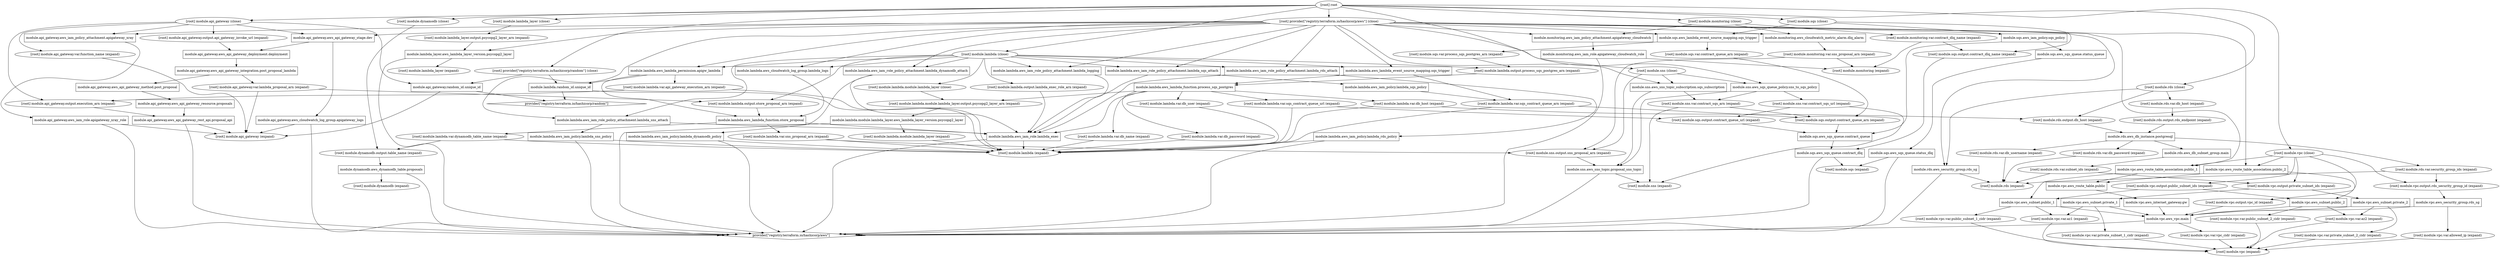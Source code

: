 digraph {
	compound = "true"
	newrank = "true"
	subgraph "root" {
		"[root] module.api_gateway.aws_api_gateway_deployment.deployment (expand)" [label = "module.api_gateway.aws_api_gateway_deployment.deployment", shape = "box"]
		"[root] module.api_gateway.aws_api_gateway_integration.post_proposal_lambda (expand)" [label = "module.api_gateway.aws_api_gateway_integration.post_proposal_lambda", shape = "box"]
		"[root] module.api_gateway.aws_api_gateway_method.post_proposal (expand)" [label = "module.api_gateway.aws_api_gateway_method.post_proposal", shape = "box"]
		"[root] module.api_gateway.aws_api_gateway_resource.proposals (expand)" [label = "module.api_gateway.aws_api_gateway_resource.proposals", shape = "box"]
		"[root] module.api_gateway.aws_api_gateway_rest_api.proposal_api (expand)" [label = "module.api_gateway.aws_api_gateway_rest_api.proposal_api", shape = "box"]
		"[root] module.api_gateway.aws_api_gateway_stage.dev (expand)" [label = "module.api_gateway.aws_api_gateway_stage.dev", shape = "box"]
		"[root] module.api_gateway.aws_cloudwatch_log_group.apigateway_logs (expand)" [label = "module.api_gateway.aws_cloudwatch_log_group.apigateway_logs", shape = "box"]
		"[root] module.api_gateway.aws_iam_policy_attachment.apigateway_xray (expand)" [label = "module.api_gateway.aws_iam_policy_attachment.apigateway_xray", shape = "box"]
		"[root] module.api_gateway.aws_iam_role.apigateway_xray_role (expand)" [label = "module.api_gateway.aws_iam_role.apigateway_xray_role", shape = "box"]
		"[root] module.api_gateway.random_id.unique_id (expand)" [label = "module.api_gateway.random_id.unique_id", shape = "box"]
		"[root] module.dynamodb.aws_dynamodb_table.proposals (expand)" [label = "module.dynamodb.aws_dynamodb_table.proposals", shape = "box"]
		"[root] module.lambda.aws_cloudwatch_log_group.lambda_logs (expand)" [label = "module.lambda.aws_cloudwatch_log_group.lambda_logs", shape = "box"]
		"[root] module.lambda.aws_iam_policy.lambda_dynamodb_policy (expand)" [label = "module.lambda.aws_iam_policy.lambda_dynamodb_policy", shape = "box"]
		"[root] module.lambda.aws_iam_policy.lambda_rds_policy (expand)" [label = "module.lambda.aws_iam_policy.lambda_rds_policy", shape = "box"]
		"[root] module.lambda.aws_iam_policy.lambda_sns_policy (expand)" [label = "module.lambda.aws_iam_policy.lambda_sns_policy", shape = "box"]
		"[root] module.lambda.aws_iam_policy.lambda_sqs_policy (expand)" [label = "module.lambda.aws_iam_policy.lambda_sqs_policy", shape = "box"]
		"[root] module.lambda.aws_iam_role.lambda_exec (expand)" [label = "module.lambda.aws_iam_role.lambda_exec", shape = "box"]
		"[root] module.lambda.aws_iam_role_policy_attachment.lambda_dynamodb_attach (expand)" [label = "module.lambda.aws_iam_role_policy_attachment.lambda_dynamodb_attach", shape = "box"]
		"[root] module.lambda.aws_iam_role_policy_attachment.lambda_logging (expand)" [label = "module.lambda.aws_iam_role_policy_attachment.lambda_logging", shape = "box"]
		"[root] module.lambda.aws_iam_role_policy_attachment.lambda_rds_attach (expand)" [label = "module.lambda.aws_iam_role_policy_attachment.lambda_rds_attach", shape = "box"]
		"[root] module.lambda.aws_iam_role_policy_attachment.lambda_sns_attach (expand)" [label = "module.lambda.aws_iam_role_policy_attachment.lambda_sns_attach", shape = "box"]
		"[root] module.lambda.aws_iam_role_policy_attachment.lambda_sqs_attach (expand)" [label = "module.lambda.aws_iam_role_policy_attachment.lambda_sqs_attach", shape = "box"]
		"[root] module.lambda.aws_lambda_event_source_mapping.sqs_trigger (expand)" [label = "module.lambda.aws_lambda_event_source_mapping.sqs_trigger", shape = "box"]
		"[root] module.lambda.aws_lambda_function.process_sqs_postgres (expand)" [label = "module.lambda.aws_lambda_function.process_sqs_postgres", shape = "box"]
		"[root] module.lambda.aws_lambda_function.store_proposal (expand)" [label = "module.lambda.aws_lambda_function.store_proposal", shape = "box"]
		"[root] module.lambda.aws_lambda_permission.apigw_lambda (expand)" [label = "module.lambda.aws_lambda_permission.apigw_lambda", shape = "box"]
		"[root] module.lambda.module.lambda_layer.aws_lambda_layer_version.psycopg2_layer (expand)" [label = "module.lambda.module.lambda_layer.aws_lambda_layer_version.psycopg2_layer", shape = "box"]
		"[root] module.lambda.random_id.unique_id (expand)" [label = "module.lambda.random_id.unique_id", shape = "box"]
		"[root] module.lambda_layer.aws_lambda_layer_version.psycopg2_layer (expand)" [label = "module.lambda_layer.aws_lambda_layer_version.psycopg2_layer", shape = "box"]
		"[root] module.monitoring.aws_cloudwatch_metric_alarm.dlq_alarm (expand)" [label = "module.monitoring.aws_cloudwatch_metric_alarm.dlq_alarm", shape = "box"]
		"[root] module.monitoring.aws_iam_policy_attachment.apigateway_cloudwatch (expand)" [label = "module.monitoring.aws_iam_policy_attachment.apigateway_cloudwatch", shape = "box"]
		"[root] module.monitoring.aws_iam_role.apigateway_cloudwatch_role (expand)" [label = "module.monitoring.aws_iam_role.apigateway_cloudwatch_role", shape = "box"]
		"[root] module.rds.aws_db_instance.postgresql (expand)" [label = "module.rds.aws_db_instance.postgresql", shape = "box"]
		"[root] module.rds.aws_db_subnet_group.main (expand)" [label = "module.rds.aws_db_subnet_group.main", shape = "box"]
		"[root] module.rds.aws_security_group.rds_sg (expand)" [label = "module.rds.aws_security_group.rds_sg", shape = "box"]
		"[root] module.sns.aws_sns_topic.proposal_sns_topic (expand)" [label = "module.sns.aws_sns_topic.proposal_sns_topic", shape = "box"]
		"[root] module.sns.aws_sns_topic_subscription.sqs_subscription (expand)" [label = "module.sns.aws_sns_topic_subscription.sqs_subscription", shape = "box"]
		"[root] module.sns.aws_sqs_queue_policy.sns_to_sqs_policy (expand)" [label = "module.sns.aws_sqs_queue_policy.sns_to_sqs_policy", shape = "box"]
		"[root] module.sqs.aws_iam_policy.sqs_policy (expand)" [label = "module.sqs.aws_iam_policy.sqs_policy", shape = "box"]
		"[root] module.sqs.aws_lambda_event_source_mapping.sqs_trigger (expand)" [label = "module.sqs.aws_lambda_event_source_mapping.sqs_trigger", shape = "box"]
		"[root] module.sqs.aws_sqs_queue.contract_dlq (expand)" [label = "module.sqs.aws_sqs_queue.contract_dlq", shape = "box"]
		"[root] module.sqs.aws_sqs_queue.contract_queue (expand)" [label = "module.sqs.aws_sqs_queue.contract_queue", shape = "box"]
		"[root] module.sqs.aws_sqs_queue.status_dlq (expand)" [label = "module.sqs.aws_sqs_queue.status_dlq", shape = "box"]
		"[root] module.sqs.aws_sqs_queue.status_queue (expand)" [label = "module.sqs.aws_sqs_queue.status_queue", shape = "box"]
		"[root] module.vpc.aws_internet_gateway.gw (expand)" [label = "module.vpc.aws_internet_gateway.gw", shape = "box"]
		"[root] module.vpc.aws_route_table.public (expand)" [label = "module.vpc.aws_route_table.public", shape = "box"]
		"[root] module.vpc.aws_route_table_association.public_1 (expand)" [label = "module.vpc.aws_route_table_association.public_1", shape = "box"]
		"[root] module.vpc.aws_route_table_association.public_2 (expand)" [label = "module.vpc.aws_route_table_association.public_2", shape = "box"]
		"[root] module.vpc.aws_security_group.rds_sg (expand)" [label = "module.vpc.aws_security_group.rds_sg", shape = "box"]
		"[root] module.vpc.aws_subnet.private_1 (expand)" [label = "module.vpc.aws_subnet.private_1", shape = "box"]
		"[root] module.vpc.aws_subnet.private_2 (expand)" [label = "module.vpc.aws_subnet.private_2", shape = "box"]
		"[root] module.vpc.aws_subnet.public_1 (expand)" [label = "module.vpc.aws_subnet.public_1", shape = "box"]
		"[root] module.vpc.aws_subnet.public_2 (expand)" [label = "module.vpc.aws_subnet.public_2", shape = "box"]
		"[root] module.vpc.aws_vpc.main (expand)" [label = "module.vpc.aws_vpc.main", shape = "box"]
		"[root] provider[\"registry.terraform.io/hashicorp/aws\"]" [label = "provider[\"registry.terraform.io/hashicorp/aws\"]", shape = "diamond"]
		"[root] provider[\"registry.terraform.io/hashicorp/random\"]" [label = "provider[\"registry.terraform.io/hashicorp/random\"]", shape = "diamond"]
		"[root] module.api_gateway (close)" -> "[root] module.api_gateway.aws_api_gateway_stage.dev (expand)"
		"[root] module.api_gateway (close)" -> "[root] module.api_gateway.aws_iam_policy_attachment.apigateway_xray (expand)"
		"[root] module.api_gateway (close)" -> "[root] module.api_gateway.output.api_gateway_invoke_url (expand)"
		"[root] module.api_gateway (close)" -> "[root] module.api_gateway.output.execution_arn (expand)"
		"[root] module.api_gateway (close)" -> "[root] module.api_gateway.random_id.unique_id (expand)"
		"[root] module.api_gateway (close)" -> "[root] module.api_gateway.var.function_name (expand)"
		"[root] module.api_gateway.aws_api_gateway_deployment.deployment (expand)" -> "[root] module.api_gateway.aws_api_gateway_integration.post_proposal_lambda (expand)"
		"[root] module.api_gateway.aws_api_gateway_integration.post_proposal_lambda (expand)" -> "[root] module.api_gateway.aws_api_gateway_method.post_proposal (expand)"
		"[root] module.api_gateway.aws_api_gateway_integration.post_proposal_lambda (expand)" -> "[root] module.api_gateway.var.lambda_proposal_arn (expand)"
		"[root] module.api_gateway.aws_api_gateway_method.post_proposal (expand)" -> "[root] module.api_gateway.aws_api_gateway_resource.proposals (expand)"
		"[root] module.api_gateway.aws_api_gateway_resource.proposals (expand)" -> "[root] module.api_gateway.aws_api_gateway_rest_api.proposal_api (expand)"
		"[root] module.api_gateway.aws_api_gateway_rest_api.proposal_api (expand)" -> "[root] module.api_gateway (expand)"
		"[root] module.api_gateway.aws_api_gateway_rest_api.proposal_api (expand)" -> "[root] provider[\"registry.terraform.io/hashicorp/aws\"]"
		"[root] module.api_gateway.aws_api_gateway_stage.dev (expand)" -> "[root] module.api_gateway.aws_api_gateway_deployment.deployment (expand)"
		"[root] module.api_gateway.aws_api_gateway_stage.dev (expand)" -> "[root] module.api_gateway.aws_cloudwatch_log_group.apigateway_logs (expand)"
		"[root] module.api_gateway.aws_cloudwatch_log_group.apigateway_logs (expand)" -> "[root] module.api_gateway (expand)"
		"[root] module.api_gateway.aws_cloudwatch_log_group.apigateway_logs (expand)" -> "[root] provider[\"registry.terraform.io/hashicorp/aws\"]"
		"[root] module.api_gateway.aws_iam_policy_attachment.apigateway_xray (expand)" -> "[root] module.api_gateway.aws_iam_role.apigateway_xray_role (expand)"
		"[root] module.api_gateway.aws_iam_role.apigateway_xray_role (expand)" -> "[root] module.api_gateway (expand)"
		"[root] module.api_gateway.aws_iam_role.apigateway_xray_role (expand)" -> "[root] provider[\"registry.terraform.io/hashicorp/aws\"]"
		"[root] module.api_gateway.output.api_gateway_invoke_url (expand)" -> "[root] module.api_gateway.aws_api_gateway_deployment.deployment (expand)"
		"[root] module.api_gateway.output.execution_arn (expand)" -> "[root] module.api_gateway.aws_api_gateway_rest_api.proposal_api (expand)"
		"[root] module.api_gateway.random_id.unique_id (expand)" -> "[root] module.api_gateway (expand)"
		"[root] module.api_gateway.random_id.unique_id (expand)" -> "[root] provider[\"registry.terraform.io/hashicorp/random\"]"
		"[root] module.api_gateway.var.function_name (expand)" -> "[root] module.api_gateway (expand)"
		"[root] module.api_gateway.var.lambda_proposal_arn (expand)" -> "[root] module.api_gateway (expand)"
		"[root] module.api_gateway.var.lambda_proposal_arn (expand)" -> "[root] module.lambda.output.store_proposal_arn (expand)"
		"[root] module.dynamodb (close)" -> "[root] module.dynamodb.output.table_name (expand)"
		"[root] module.dynamodb.aws_dynamodb_table.proposals (expand)" -> "[root] module.dynamodb (expand)"
		"[root] module.dynamodb.aws_dynamodb_table.proposals (expand)" -> "[root] provider[\"registry.terraform.io/hashicorp/aws\"]"
		"[root] module.dynamodb.output.table_name (expand)" -> "[root] module.dynamodb.aws_dynamodb_table.proposals (expand)"
		"[root] module.lambda (close)" -> "[root] module.lambda.aws_cloudwatch_log_group.lambda_logs (expand)"
		"[root] module.lambda (close)" -> "[root] module.lambda.aws_iam_role_policy_attachment.lambda_dynamodb_attach (expand)"
		"[root] module.lambda (close)" -> "[root] module.lambda.aws_iam_role_policy_attachment.lambda_logging (expand)"
		"[root] module.lambda (close)" -> "[root] module.lambda.aws_iam_role_policy_attachment.lambda_rds_attach (expand)"
		"[root] module.lambda (close)" -> "[root] module.lambda.aws_iam_role_policy_attachment.lambda_sns_attach (expand)"
		"[root] module.lambda (close)" -> "[root] module.lambda.aws_iam_role_policy_attachment.lambda_sqs_attach (expand)"
		"[root] module.lambda (close)" -> "[root] module.lambda.aws_lambda_event_source_mapping.sqs_trigger (expand)"
		"[root] module.lambda (close)" -> "[root] module.lambda.aws_lambda_permission.apigw_lambda (expand)"
		"[root] module.lambda (close)" -> "[root] module.lambda.module.lambda_layer (close)"
		"[root] module.lambda (close)" -> "[root] module.lambda.output.lambda_exec_role_arn (expand)"
		"[root] module.lambda (close)" -> "[root] module.lambda.output.process_sqs_postgres_arn (expand)"
		"[root] module.lambda (close)" -> "[root] module.lambda.output.store_proposal_arn (expand)"
		"[root] module.lambda.aws_cloudwatch_log_group.lambda_logs (expand)" -> "[root] module.lambda.aws_lambda_function.store_proposal (expand)"
		"[root] module.lambda.aws_iam_policy.lambda_dynamodb_policy (expand)" -> "[root] module.lambda (expand)"
		"[root] module.lambda.aws_iam_policy.lambda_dynamodb_policy (expand)" -> "[root] provider[\"registry.terraform.io/hashicorp/aws\"]"
		"[root] module.lambda.aws_iam_policy.lambda_rds_policy (expand)" -> "[root] module.lambda (expand)"
		"[root] module.lambda.aws_iam_policy.lambda_rds_policy (expand)" -> "[root] provider[\"registry.terraform.io/hashicorp/aws\"]"
		"[root] module.lambda.aws_iam_policy.lambda_sns_policy (expand)" -> "[root] module.lambda (expand)"
		"[root] module.lambda.aws_iam_policy.lambda_sns_policy (expand)" -> "[root] provider[\"registry.terraform.io/hashicorp/aws\"]"
		"[root] module.lambda.aws_iam_policy.lambda_sqs_policy (expand)" -> "[root] module.lambda.var.sqs_contract_queue_arn (expand)"
		"[root] module.lambda.aws_iam_role.lambda_exec (expand)" -> "[root] module.lambda (expand)"
		"[root] module.lambda.aws_iam_role.lambda_exec (expand)" -> "[root] provider[\"registry.terraform.io/hashicorp/aws\"]"
		"[root] module.lambda.aws_iam_role_policy_attachment.lambda_dynamodb_attach (expand)" -> "[root] module.lambda.aws_iam_policy.lambda_dynamodb_policy (expand)"
		"[root] module.lambda.aws_iam_role_policy_attachment.lambda_dynamodb_attach (expand)" -> "[root] module.lambda.aws_iam_role.lambda_exec (expand)"
		"[root] module.lambda.aws_iam_role_policy_attachment.lambda_logging (expand)" -> "[root] module.lambda.aws_iam_role.lambda_exec (expand)"
		"[root] module.lambda.aws_iam_role_policy_attachment.lambda_rds_attach (expand)" -> "[root] module.lambda.aws_iam_policy.lambda_rds_policy (expand)"
		"[root] module.lambda.aws_iam_role_policy_attachment.lambda_rds_attach (expand)" -> "[root] module.lambda.aws_iam_role.lambda_exec (expand)"
		"[root] module.lambda.aws_iam_role_policy_attachment.lambda_sns_attach (expand)" -> "[root] module.lambda.aws_iam_policy.lambda_sns_policy (expand)"
		"[root] module.lambda.aws_iam_role_policy_attachment.lambda_sns_attach (expand)" -> "[root] module.lambda.aws_iam_role.lambda_exec (expand)"
		"[root] module.lambda.aws_iam_role_policy_attachment.lambda_sqs_attach (expand)" -> "[root] module.lambda.aws_iam_policy.lambda_sqs_policy (expand)"
		"[root] module.lambda.aws_iam_role_policy_attachment.lambda_sqs_attach (expand)" -> "[root] module.lambda.aws_iam_role.lambda_exec (expand)"
		"[root] module.lambda.aws_lambda_event_source_mapping.sqs_trigger (expand)" -> "[root] module.lambda.aws_lambda_function.process_sqs_postgres (expand)"
		"[root] module.lambda.aws_lambda_event_source_mapping.sqs_trigger (expand)" -> "[root] module.lambda.var.sqs_contract_queue_arn (expand)"
		"[root] module.lambda.aws_lambda_function.process_sqs_postgres (expand)" -> "[root] module.lambda.aws_iam_role.lambda_exec (expand)"
		"[root] module.lambda.aws_lambda_function.process_sqs_postgres (expand)" -> "[root] module.lambda.module.lambda_layer.output.psycopg2_layer_arn (expand)"
		"[root] module.lambda.aws_lambda_function.process_sqs_postgres (expand)" -> "[root] module.lambda.var.db_host (expand)"
		"[root] module.lambda.aws_lambda_function.process_sqs_postgres (expand)" -> "[root] module.lambda.var.db_name (expand)"
		"[root] module.lambda.aws_lambda_function.process_sqs_postgres (expand)" -> "[root] module.lambda.var.db_password (expand)"
		"[root] module.lambda.aws_lambda_function.process_sqs_postgres (expand)" -> "[root] module.lambda.var.db_user (expand)"
		"[root] module.lambda.aws_lambda_function.process_sqs_postgres (expand)" -> "[root] module.lambda.var.sqs_contract_queue_url (expand)"
		"[root] module.lambda.aws_lambda_function.store_proposal (expand)" -> "[root] module.lambda.aws_iam_role.lambda_exec (expand)"
		"[root] module.lambda.aws_lambda_function.store_proposal (expand)" -> "[root] module.lambda.var.dynamodb_table_name (expand)"
		"[root] module.lambda.aws_lambda_function.store_proposal (expand)" -> "[root] module.lambda.var.sns_proposal_arn (expand)"
		"[root] module.lambda.aws_lambda_permission.apigw_lambda (expand)" -> "[root] module.lambda.aws_lambda_function.store_proposal (expand)"
		"[root] module.lambda.aws_lambda_permission.apigw_lambda (expand)" -> "[root] module.lambda.random_id.unique_id (expand)"
		"[root] module.lambda.aws_lambda_permission.apigw_lambda (expand)" -> "[root] module.lambda.var.api_gateway_execution_arn (expand)"
		"[root] module.lambda.module.lambda_layer (close)" -> "[root] module.lambda.module.lambda_layer.output.psycopg2_layer_arn (expand)"
		"[root] module.lambda.module.lambda_layer (expand)" -> "[root] module.lambda (expand)"
		"[root] module.lambda.module.lambda_layer.aws_lambda_layer_version.psycopg2_layer (expand)" -> "[root] module.lambda.module.lambda_layer (expand)"
		"[root] module.lambda.module.lambda_layer.aws_lambda_layer_version.psycopg2_layer (expand)" -> "[root] provider[\"registry.terraform.io/hashicorp/aws\"]"
		"[root] module.lambda.module.lambda_layer.output.psycopg2_layer_arn (expand)" -> "[root] module.lambda.module.lambda_layer.aws_lambda_layer_version.psycopg2_layer (expand)"
		"[root] module.lambda.output.lambda_exec_role_arn (expand)" -> "[root] module.lambda.aws_iam_role.lambda_exec (expand)"
		"[root] module.lambda.output.process_sqs_postgres_arn (expand)" -> "[root] module.lambda.aws_lambda_function.process_sqs_postgres (expand)"
		"[root] module.lambda.output.store_proposal_arn (expand)" -> "[root] module.lambda.aws_lambda_function.store_proposal (expand)"
		"[root] module.lambda.random_id.unique_id (expand)" -> "[root] module.lambda (expand)"
		"[root] module.lambda.random_id.unique_id (expand)" -> "[root] provider[\"registry.terraform.io/hashicorp/random\"]"
		"[root] module.lambda.var.api_gateway_execution_arn (expand)" -> "[root] module.api_gateway.output.execution_arn (expand)"
		"[root] module.lambda.var.api_gateway_execution_arn (expand)" -> "[root] module.lambda (expand)"
		"[root] module.lambda.var.db_host (expand)" -> "[root] module.lambda (expand)"
		"[root] module.lambda.var.db_host (expand)" -> "[root] module.rds.output.db_host (expand)"
		"[root] module.lambda.var.db_name (expand)" -> "[root] module.lambda (expand)"
		"[root] module.lambda.var.db_password (expand)" -> "[root] module.lambda (expand)"
		"[root] module.lambda.var.db_user (expand)" -> "[root] module.lambda (expand)"
		"[root] module.lambda.var.dynamodb_table_name (expand)" -> "[root] module.dynamodb.output.table_name (expand)"
		"[root] module.lambda.var.dynamodb_table_name (expand)" -> "[root] module.lambda (expand)"
		"[root] module.lambda.var.sns_proposal_arn (expand)" -> "[root] module.lambda (expand)"
		"[root] module.lambda.var.sns_proposal_arn (expand)" -> "[root] module.sns.output.sns_proposal_arn (expand)"
		"[root] module.lambda.var.sqs_contract_queue_arn (expand)" -> "[root] module.lambda (expand)"
		"[root] module.lambda.var.sqs_contract_queue_arn (expand)" -> "[root] module.sqs.output.contract_queue_arn (expand)"
		"[root] module.lambda.var.sqs_contract_queue_url (expand)" -> "[root] module.lambda (expand)"
		"[root] module.lambda.var.sqs_contract_queue_url (expand)" -> "[root] module.sqs.output.contract_queue_url (expand)"
		"[root] module.lambda_layer (close)" -> "[root] module.lambda_layer.output.psycopg2_layer_arn (expand)"
		"[root] module.lambda_layer.aws_lambda_layer_version.psycopg2_layer (expand)" -> "[root] module.lambda_layer (expand)"
		"[root] module.lambda_layer.aws_lambda_layer_version.psycopg2_layer (expand)" -> "[root] provider[\"registry.terraform.io/hashicorp/aws\"]"
		"[root] module.lambda_layer.output.psycopg2_layer_arn (expand)" -> "[root] module.lambda_layer.aws_lambda_layer_version.psycopg2_layer (expand)"
		"[root] module.monitoring (close)" -> "[root] module.monitoring.aws_cloudwatch_metric_alarm.dlq_alarm (expand)"
		"[root] module.monitoring (close)" -> "[root] module.monitoring.aws_iam_policy_attachment.apigateway_cloudwatch (expand)"
		"[root] module.monitoring (close)" -> "[root] module.monitoring.var.contract_dlq_name (expand)"
		"[root] module.monitoring.aws_cloudwatch_metric_alarm.dlq_alarm (expand)" -> "[root] module.monitoring.var.sns_proposal_arn (expand)"
		"[root] module.monitoring.aws_iam_policy_attachment.apigateway_cloudwatch (expand)" -> "[root] module.monitoring.aws_iam_role.apigateway_cloudwatch_role (expand)"
		"[root] module.monitoring.aws_iam_role.apigateway_cloudwatch_role (expand)" -> "[root] module.monitoring (expand)"
		"[root] module.monitoring.aws_iam_role.apigateway_cloudwatch_role (expand)" -> "[root] provider[\"registry.terraform.io/hashicorp/aws\"]"
		"[root] module.monitoring.var.contract_dlq_name (expand)" -> "[root] module.monitoring (expand)"
		"[root] module.monitoring.var.contract_dlq_name (expand)" -> "[root] module.sqs.output.contract_dlq_name (expand)"
		"[root] module.monitoring.var.sns_proposal_arn (expand)" -> "[root] module.monitoring (expand)"
		"[root] module.monitoring.var.sns_proposal_arn (expand)" -> "[root] module.sns.output.sns_proposal_arn (expand)"
		"[root] module.rds (close)" -> "[root] module.rds.aws_security_group.rds_sg (expand)"
		"[root] module.rds (close)" -> "[root] module.rds.output.db_host (expand)"
		"[root] module.rds (close)" -> "[root] module.rds.var.db_host (expand)"
		"[root] module.rds.aws_db_instance.postgresql (expand)" -> "[root] module.rds.aws_db_subnet_group.main (expand)"
		"[root] module.rds.aws_db_instance.postgresql (expand)" -> "[root] module.rds.var.db_password (expand)"
		"[root] module.rds.aws_db_instance.postgresql (expand)" -> "[root] module.rds.var.db_username (expand)"
		"[root] module.rds.aws_db_instance.postgresql (expand)" -> "[root] module.rds.var.security_group_ids (expand)"
		"[root] module.rds.aws_db_subnet_group.main (expand)" -> "[root] module.rds.var.subnet_ids (expand)"
		"[root] module.rds.aws_security_group.rds_sg (expand)" -> "[root] module.rds (expand)"
		"[root] module.rds.aws_security_group.rds_sg (expand)" -> "[root] provider[\"registry.terraform.io/hashicorp/aws\"]"
		"[root] module.rds.output.db_host (expand)" -> "[root] module.rds.aws_db_instance.postgresql (expand)"
		"[root] module.rds.output.rds_endpoint (expand)" -> "[root] module.rds.aws_db_instance.postgresql (expand)"
		"[root] module.rds.var.db_host (expand)" -> "[root] module.rds.output.rds_endpoint (expand)"
		"[root] module.rds.var.db_password (expand)" -> "[root] module.rds (expand)"
		"[root] module.rds.var.db_username (expand)" -> "[root] module.rds (expand)"
		"[root] module.rds.var.security_group_ids (expand)" -> "[root] module.rds (expand)"
		"[root] module.rds.var.security_group_ids (expand)" -> "[root] module.vpc.output.rds_security_group_id (expand)"
		"[root] module.rds.var.subnet_ids (expand)" -> "[root] module.rds (expand)"
		"[root] module.rds.var.subnet_ids (expand)" -> "[root] module.vpc.output.private_subnet_ids (expand)"
		"[root] module.sns (close)" -> "[root] module.sns.aws_sns_topic_subscription.sqs_subscription (expand)"
		"[root] module.sns (close)" -> "[root] module.sns.aws_sqs_queue_policy.sns_to_sqs_policy (expand)"
		"[root] module.sns (close)" -> "[root] module.sns.output.sns_proposal_arn (expand)"
		"[root] module.sns.aws_sns_topic.proposal_sns_topic (expand)" -> "[root] module.sns (expand)"
		"[root] module.sns.aws_sns_topic.proposal_sns_topic (expand)" -> "[root] provider[\"registry.terraform.io/hashicorp/aws\"]"
		"[root] module.sns.aws_sns_topic_subscription.sqs_subscription (expand)" -> "[root] module.sns.aws_sns_topic.proposal_sns_topic (expand)"
		"[root] module.sns.aws_sns_topic_subscription.sqs_subscription (expand)" -> "[root] module.sns.var.contract_sqs_arn (expand)"
		"[root] module.sns.aws_sqs_queue_policy.sns_to_sqs_policy (expand)" -> "[root] module.sns.aws_sns_topic.proposal_sns_topic (expand)"
		"[root] module.sns.aws_sqs_queue_policy.sns_to_sqs_policy (expand)" -> "[root] module.sns.var.contract_sqs_arn (expand)"
		"[root] module.sns.aws_sqs_queue_policy.sns_to_sqs_policy (expand)" -> "[root] module.sns.var.contract_sqs_url (expand)"
		"[root] module.sns.output.sns_proposal_arn (expand)" -> "[root] module.sns.aws_sns_topic.proposal_sns_topic (expand)"
		"[root] module.sns.var.contract_sqs_arn (expand)" -> "[root] module.sns (expand)"
		"[root] module.sns.var.contract_sqs_arn (expand)" -> "[root] module.sqs.output.contract_queue_arn (expand)"
		"[root] module.sns.var.contract_sqs_url (expand)" -> "[root] module.sns (expand)"
		"[root] module.sns.var.contract_sqs_url (expand)" -> "[root] module.sqs.output.contract_queue_url (expand)"
		"[root] module.sqs (close)" -> "[root] module.sqs.aws_iam_policy.sqs_policy (expand)"
		"[root] module.sqs (close)" -> "[root] module.sqs.aws_lambda_event_source_mapping.sqs_trigger (expand)"
		"[root] module.sqs (close)" -> "[root] module.sqs.output.contract_dlq_name (expand)"
		"[root] module.sqs.aws_iam_policy.sqs_policy (expand)" -> "[root] module.sqs.aws_sqs_queue.contract_queue (expand)"
		"[root] module.sqs.aws_iam_policy.sqs_policy (expand)" -> "[root] module.sqs.aws_sqs_queue.status_queue (expand)"
		"[root] module.sqs.aws_lambda_event_source_mapping.sqs_trigger (expand)" -> "[root] module.sqs.var.contract_queue_arn (expand)"
		"[root] module.sqs.aws_lambda_event_source_mapping.sqs_trigger (expand)" -> "[root] module.sqs.var.process_sqs_postgres_arn (expand)"
		"[root] module.sqs.aws_sqs_queue.contract_dlq (expand)" -> "[root] module.sqs (expand)"
		"[root] module.sqs.aws_sqs_queue.contract_dlq (expand)" -> "[root] provider[\"registry.terraform.io/hashicorp/aws\"]"
		"[root] module.sqs.aws_sqs_queue.contract_queue (expand)" -> "[root] module.sqs.aws_sqs_queue.contract_dlq (expand)"
		"[root] module.sqs.aws_sqs_queue.status_dlq (expand)" -> "[root] module.sqs (expand)"
		"[root] module.sqs.aws_sqs_queue.status_dlq (expand)" -> "[root] provider[\"registry.terraform.io/hashicorp/aws\"]"
		"[root] module.sqs.aws_sqs_queue.status_queue (expand)" -> "[root] module.sqs.aws_sqs_queue.status_dlq (expand)"
		"[root] module.sqs.output.contract_dlq_name (expand)" -> "[root] module.sqs.aws_sqs_queue.contract_dlq (expand)"
		"[root] module.sqs.output.contract_queue_arn (expand)" -> "[root] module.sqs.aws_sqs_queue.contract_queue (expand)"
		"[root] module.sqs.output.contract_queue_url (expand)" -> "[root] module.sqs.aws_sqs_queue.contract_queue (expand)"
		"[root] module.sqs.var.contract_queue_arn (expand)" -> "[root] module.sqs.output.contract_queue_arn (expand)"
		"[root] module.sqs.var.process_sqs_postgres_arn (expand)" -> "[root] module.lambda.output.process_sqs_postgres_arn (expand)"
		"[root] module.vpc (close)" -> "[root] module.vpc.aws_route_table_association.public_1 (expand)"
		"[root] module.vpc (close)" -> "[root] module.vpc.aws_route_table_association.public_2 (expand)"
		"[root] module.vpc (close)" -> "[root] module.vpc.output.private_subnet_ids (expand)"
		"[root] module.vpc (close)" -> "[root] module.vpc.output.public_subnet_ids (expand)"
		"[root] module.vpc (close)" -> "[root] module.vpc.output.rds_security_group_id (expand)"
		"[root] module.vpc (close)" -> "[root] module.vpc.output.vpc_id (expand)"
		"[root] module.vpc.aws_internet_gateway.gw (expand)" -> "[root] module.vpc.aws_vpc.main (expand)"
		"[root] module.vpc.aws_route_table.public (expand)" -> "[root] module.vpc.aws_internet_gateway.gw (expand)"
		"[root] module.vpc.aws_route_table_association.public_1 (expand)" -> "[root] module.vpc.aws_route_table.public (expand)"
		"[root] module.vpc.aws_route_table_association.public_1 (expand)" -> "[root] module.vpc.aws_subnet.public_1 (expand)"
		"[root] module.vpc.aws_route_table_association.public_2 (expand)" -> "[root] module.vpc.aws_route_table.public (expand)"
		"[root] module.vpc.aws_route_table_association.public_2 (expand)" -> "[root] module.vpc.aws_subnet.public_2 (expand)"
		"[root] module.vpc.aws_security_group.rds_sg (expand)" -> "[root] module.vpc.aws_vpc.main (expand)"
		"[root] module.vpc.aws_security_group.rds_sg (expand)" -> "[root] module.vpc.var.allowed_ip (expand)"
		"[root] module.vpc.aws_subnet.private_1 (expand)" -> "[root] module.vpc.aws_vpc.main (expand)"
		"[root] module.vpc.aws_subnet.private_1 (expand)" -> "[root] module.vpc.var.az1 (expand)"
		"[root] module.vpc.aws_subnet.private_1 (expand)" -> "[root] module.vpc.var.private_subnet_1_cidr (expand)"
		"[root] module.vpc.aws_subnet.private_2 (expand)" -> "[root] module.vpc.aws_vpc.main (expand)"
		"[root] module.vpc.aws_subnet.private_2 (expand)" -> "[root] module.vpc.var.az2 (expand)"
		"[root] module.vpc.aws_subnet.private_2 (expand)" -> "[root] module.vpc.var.private_subnet_2_cidr (expand)"
		"[root] module.vpc.aws_subnet.public_1 (expand)" -> "[root] module.vpc.aws_vpc.main (expand)"
		"[root] module.vpc.aws_subnet.public_1 (expand)" -> "[root] module.vpc.var.az1 (expand)"
		"[root] module.vpc.aws_subnet.public_1 (expand)" -> "[root] module.vpc.var.public_subnet_1_cidr (expand)"
		"[root] module.vpc.aws_subnet.public_2 (expand)" -> "[root] module.vpc.aws_vpc.main (expand)"
		"[root] module.vpc.aws_subnet.public_2 (expand)" -> "[root] module.vpc.var.az2 (expand)"
		"[root] module.vpc.aws_subnet.public_2 (expand)" -> "[root] module.vpc.var.public_subnet_2_cidr (expand)"
		"[root] module.vpc.aws_vpc.main (expand)" -> "[root] module.vpc.var.vpc_cidr (expand)"
		"[root] module.vpc.aws_vpc.main (expand)" -> "[root] provider[\"registry.terraform.io/hashicorp/aws\"]"
		"[root] module.vpc.output.private_subnet_ids (expand)" -> "[root] module.vpc.aws_subnet.private_1 (expand)"
		"[root] module.vpc.output.private_subnet_ids (expand)" -> "[root] module.vpc.aws_subnet.private_2 (expand)"
		"[root] module.vpc.output.public_subnet_ids (expand)" -> "[root] module.vpc.aws_subnet.public_1 (expand)"
		"[root] module.vpc.output.public_subnet_ids (expand)" -> "[root] module.vpc.aws_subnet.public_2 (expand)"
		"[root] module.vpc.output.rds_security_group_id (expand)" -> "[root] module.vpc.aws_security_group.rds_sg (expand)"
		"[root] module.vpc.output.vpc_id (expand)" -> "[root] module.vpc.aws_vpc.main (expand)"
		"[root] module.vpc.var.allowed_ip (expand)" -> "[root] module.vpc (expand)"
		"[root] module.vpc.var.az1 (expand)" -> "[root] module.vpc (expand)"
		"[root] module.vpc.var.az2 (expand)" -> "[root] module.vpc (expand)"
		"[root] module.vpc.var.private_subnet_1_cidr (expand)" -> "[root] module.vpc (expand)"
		"[root] module.vpc.var.private_subnet_2_cidr (expand)" -> "[root] module.vpc (expand)"
		"[root] module.vpc.var.public_subnet_1_cidr (expand)" -> "[root] module.vpc (expand)"
		"[root] module.vpc.var.public_subnet_2_cidr (expand)" -> "[root] module.vpc (expand)"
		"[root] module.vpc.var.vpc_cidr (expand)" -> "[root] module.vpc (expand)"
		"[root] provider[\"registry.terraform.io/hashicorp/aws\"] (close)" -> "[root] module.api_gateway.aws_api_gateway_stage.dev (expand)"
		"[root] provider[\"registry.terraform.io/hashicorp/aws\"] (close)" -> "[root] module.api_gateway.aws_iam_policy_attachment.apigateway_xray (expand)"
		"[root] provider[\"registry.terraform.io/hashicorp/aws\"] (close)" -> "[root] module.lambda.aws_cloudwatch_log_group.lambda_logs (expand)"
		"[root] provider[\"registry.terraform.io/hashicorp/aws\"] (close)" -> "[root] module.lambda.aws_iam_role_policy_attachment.lambda_dynamodb_attach (expand)"
		"[root] provider[\"registry.terraform.io/hashicorp/aws\"] (close)" -> "[root] module.lambda.aws_iam_role_policy_attachment.lambda_logging (expand)"
		"[root] provider[\"registry.terraform.io/hashicorp/aws\"] (close)" -> "[root] module.lambda.aws_iam_role_policy_attachment.lambda_rds_attach (expand)"
		"[root] provider[\"registry.terraform.io/hashicorp/aws\"] (close)" -> "[root] module.lambda.aws_iam_role_policy_attachment.lambda_sns_attach (expand)"
		"[root] provider[\"registry.terraform.io/hashicorp/aws\"] (close)" -> "[root] module.lambda.aws_iam_role_policy_attachment.lambda_sqs_attach (expand)"
		"[root] provider[\"registry.terraform.io/hashicorp/aws\"] (close)" -> "[root] module.lambda.aws_lambda_event_source_mapping.sqs_trigger (expand)"
		"[root] provider[\"registry.terraform.io/hashicorp/aws\"] (close)" -> "[root] module.lambda.aws_lambda_permission.apigw_lambda (expand)"
		"[root] provider[\"registry.terraform.io/hashicorp/aws\"] (close)" -> "[root] module.lambda_layer.aws_lambda_layer_version.psycopg2_layer (expand)"
		"[root] provider[\"registry.terraform.io/hashicorp/aws\"] (close)" -> "[root] module.monitoring.aws_cloudwatch_metric_alarm.dlq_alarm (expand)"
		"[root] provider[\"registry.terraform.io/hashicorp/aws\"] (close)" -> "[root] module.monitoring.aws_iam_policy_attachment.apigateway_cloudwatch (expand)"
		"[root] provider[\"registry.terraform.io/hashicorp/aws\"] (close)" -> "[root] module.rds.aws_security_group.rds_sg (expand)"
		"[root] provider[\"registry.terraform.io/hashicorp/aws\"] (close)" -> "[root] module.sns.aws_sns_topic_subscription.sqs_subscription (expand)"
		"[root] provider[\"registry.terraform.io/hashicorp/aws\"] (close)" -> "[root] module.sns.aws_sqs_queue_policy.sns_to_sqs_policy (expand)"
		"[root] provider[\"registry.terraform.io/hashicorp/aws\"] (close)" -> "[root] module.sqs.aws_iam_policy.sqs_policy (expand)"
		"[root] provider[\"registry.terraform.io/hashicorp/aws\"] (close)" -> "[root] module.sqs.aws_lambda_event_source_mapping.sqs_trigger (expand)"
		"[root] provider[\"registry.terraform.io/hashicorp/aws\"] (close)" -> "[root] module.vpc.aws_route_table_association.public_1 (expand)"
		"[root] provider[\"registry.terraform.io/hashicorp/aws\"] (close)" -> "[root] module.vpc.aws_route_table_association.public_2 (expand)"
		"[root] provider[\"registry.terraform.io/hashicorp/random\"] (close)" -> "[root] module.api_gateway.random_id.unique_id (expand)"
		"[root] provider[\"registry.terraform.io/hashicorp/random\"] (close)" -> "[root] module.lambda.random_id.unique_id (expand)"
		"[root] root" -> "[root] module.api_gateway (close)"
		"[root] root" -> "[root] module.dynamodb (close)"
		"[root] root" -> "[root] module.lambda (close)"
		"[root] root" -> "[root] module.lambda_layer (close)"
		"[root] root" -> "[root] module.monitoring (close)"
		"[root] root" -> "[root] module.rds (close)"
		"[root] root" -> "[root] module.sns (close)"
		"[root] root" -> "[root] module.sqs (close)"
		"[root] root" -> "[root] module.vpc (close)"
		"[root] root" -> "[root] provider[\"registry.terraform.io/hashicorp/aws\"] (close)"
		"[root] root" -> "[root] provider[\"registry.terraform.io/hashicorp/random\"] (close)"
	}
}

